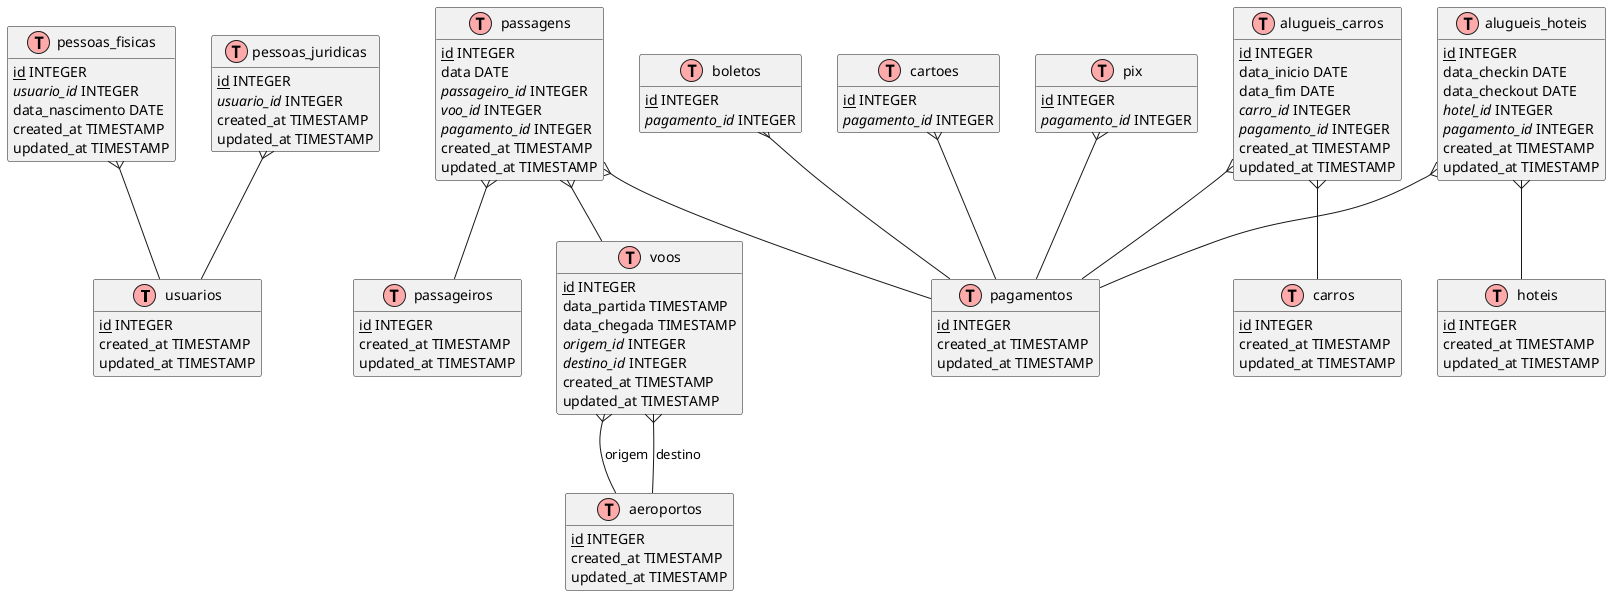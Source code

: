 @startuml DiagramaFisico

!define table(x) class x << (T,#FFAAAA) >>
!define primary_key(x) <u>x</u>
!define foreign_key(x) <i>x</i>

hide methods
hide stereotypes

table(usuarios) {
  primary_key(id) INTEGER
  nome VARCHAR(100)
  email VARCHAR(100)
  senha VARCHAR(100)
  created_at TIMESTAMP
  updated_at TIMESTAMP
}

table(pessoas_fisicas) {
  primary_key(id) INTEGER
  foreign_key(usuario_id) INTEGER
  cpf VARCHAR(11)
  data_nascimento DATE
  created_at TIMESTAMP
  updated_at TIMESTAMP
}

table(pessoas_juridicas) {
  primary_key(id) INTEGER
  foreign_key(usuario_id) INTEGER
  cnpj VARCHAR(14)
  razao_social VARCHAR(200)
  created_at TIMESTAMP
  updated_at TIMESTAMP
}

table(passageiros) {
  primary_key(id) INTEGER
  nome VARCHAR(100)
  documento VARCHAR(20)
  tipo_passageiro VARCHAR(10)
  created_at TIMESTAMP
  updated_at TIMESTAMP
}

table(aeroportos) {
  primary_key(id) INTEGER
  codigo VARCHAR(3)
  nome VARCHAR(100)
  cidade VARCHAR(100)
  created_at TIMESTAMP
  updated_at TIMESTAMP
}

table(voos) {
  primary_key(id) INTEGER
  numero VARCHAR(10)
  data_partida TIMESTAMP
  data_chegada TIMESTAMP
  foreign_key(origem_id) INTEGER
  foreign_key(destino_id) INTEGER
  created_at TIMESTAMP
  updated_at TIMESTAMP
}

table(passagens) {
  primary_key(id) INTEGER
  numero VARCHAR(20)
  valor DECIMAL(10,2)
  data DATE
  foreign_key(passageiro_id) INTEGER
  foreign_key(voo_id) INTEGER
  foreign_key(pagamento_id) INTEGER
  created_at TIMESTAMP
  updated_at TIMESTAMP
}

table(pagamentos) {
  primary_key(id) INTEGER
  valor DECIMAL(10,2)
  status VARCHAR(20)
  tipo VARCHAR(10)
  created_at TIMESTAMP
  updated_at TIMESTAMP
}

table(boletos) {
  primary_key(id) INTEGER
  foreign_key(pagamento_id) INTEGER
  codigo_barras VARCHAR(48)
}

table(cartoes) {
  primary_key(id) INTEGER
  foreign_key(pagamento_id) INTEGER
  numero VARCHAR(16)
  validade VARCHAR(7)
  cvv VARCHAR(3)
}

table(pix) {
  primary_key(id) INTEGER
  foreign_key(pagamento_id) INTEGER
  chave VARCHAR(100)
}

table(carros) {
  primary_key(id) INTEGER
  modelo VARCHAR(100)
  placa VARCHAR(7)
  valor_diaria DECIMAL(10,2)
  created_at TIMESTAMP
  updated_at TIMESTAMP
}

table(hoteis) {
  primary_key(id) INTEGER
  nome VARCHAR(100)
  endereco VARCHAR(200)
  valor_diaria DECIMAL(10,2)
  created_at TIMESTAMP
  updated_at TIMESTAMP
}

table(alugueis_carros) {
  primary_key(id) INTEGER
  data_inicio DATE
  data_fim DATE
  valor DECIMAL(10,2)
  foreign_key(carro_id) INTEGER
  foreign_key(pagamento_id) INTEGER
  created_at TIMESTAMP
  updated_at TIMESTAMP
}

table(alugueis_hoteis) {
  primary_key(id) INTEGER
  data_checkin DATE
  data_checkout DATE
  valor DECIMAL(10,2)
  foreign_key(hotel_id) INTEGER
  foreign_key(pagamento_id) INTEGER
  created_at TIMESTAMP
  updated_at TIMESTAMP
}

' Relacionamentos
pessoas_fisicas }-- usuarios
pessoas_juridicas }-- usuarios

passagens }-- passageiros
passagens }-- voos
passagens }-- pagamentos

voos }-- aeroportos : origem
voos }-- aeroportos : destino

boletos }-- pagamentos
cartoes }-- pagamentos
pix }-- pagamentos

alugueis_carros }-- carros
alugueis_carros }-- pagamentos

alugueis_hoteis }-- hoteis
alugueis_hoteis }-- pagamentos

@enduml
